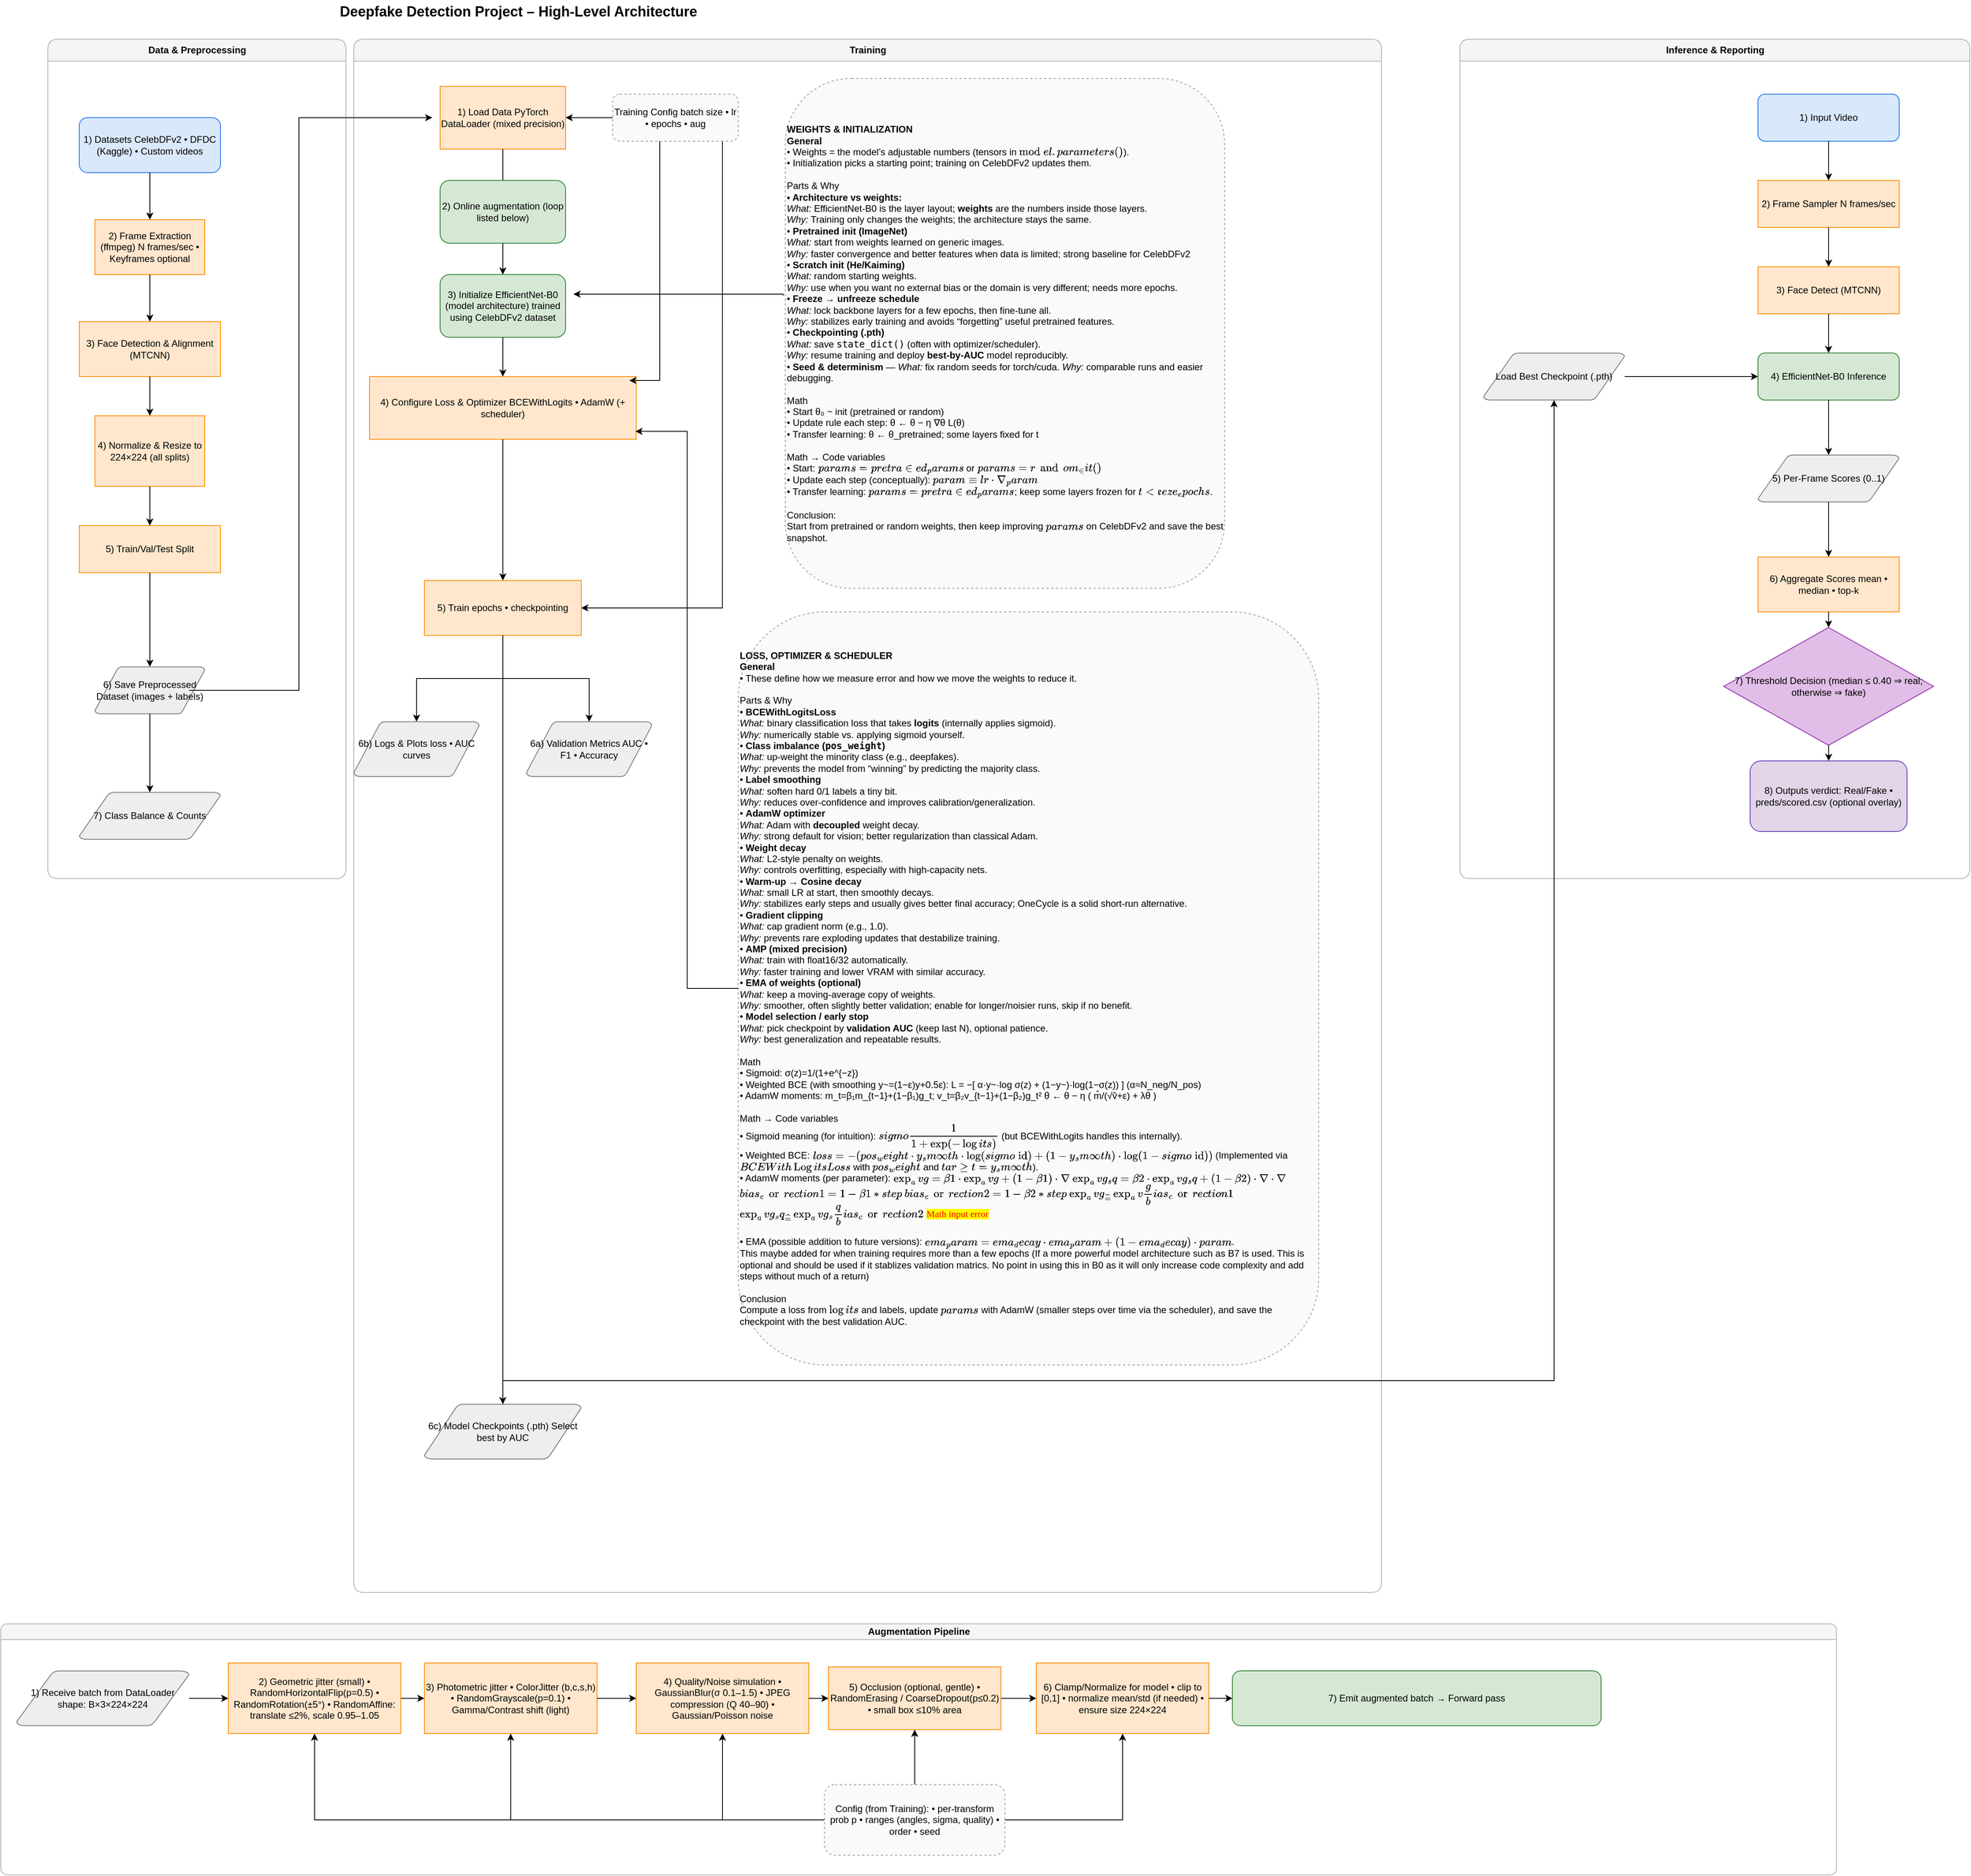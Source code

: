 <mxfile version="28.1.2">
  <diagram id="deepfake-arch" name="Deepfake Architecture">
    <mxGraphModel dx="3966" dy="1201" grid="1" gridSize="10" guides="1" tooltips="1" connect="1" arrows="1" fold="1" page="1" pageScale="1" pageWidth="1900" pageHeight="1300" math="0" shadow="0">
      <root>
        <mxCell id="0" />
        <mxCell id="1" parent="0" />
        <mxCell id="2" value="Deepfake Detection Project – High-Level Architecture" style="text;html=1;align=center;verticalAlign=middle;whiteSpace=wrap;rounded=0;fontStyle=1;fontSize=18;" parent="1" vertex="1">
          <mxGeometry x="260" y="10" width="720" height="30" as="geometry" />
        </mxCell>
        <mxCell id="3" value="Data &amp; Preprocessing" style="swimlane;startSize=28;rounded=1;shadow=0;html=1;fillColor=#f5f5f5;strokeColor=#b3b3b3;" parent="1" vertex="1">
          <mxGeometry x="20" y="60" width="380" height="1070" as="geometry" />
        </mxCell>
        <mxCell id="6" value="1) Datasets CelebDFv2 • DFDC (Kaggle) • Custom videos" style="rounded=1;whiteSpace=wrap;html=1;strokeColor=#1a73e8;fillColor=#dae8fc;" parent="3" vertex="1">
          <mxGeometry x="40" y="100" width="180" height="70" as="geometry" />
        </mxCell>
        <mxCell id="7" value="2) Frame Extraction (ffmpeg) N frames/sec • Keyframes optional" style="rounded=0;whiteSpace=wrap;html=1;strokeColor=#fb8c00;fillColor=#ffe6cc;" parent="3" vertex="1">
          <mxGeometry x="60" y="230" width="140" height="70" as="geometry" />
        </mxCell>
        <mxCell id="8" value="3) Face Detection &amp; Alignment (MTCNN)" style="rounded=0;whiteSpace=wrap;html=1;strokeColor=#fb8c00;fillColor=#ffe6cc;" parent="3" vertex="1">
          <mxGeometry x="40" y="360" width="180" height="70" as="geometry" />
        </mxCell>
        <mxCell id="9" value="4) Normalize &amp;amp; Resize to 224×224 (all splits)" style="rounded=0;whiteSpace=wrap;html=1;strokeColor=#fb8c00;fillColor=#ffe6cc;" parent="3" vertex="1">
          <mxGeometry x="60" y="480" width="140" height="90" as="geometry" />
        </mxCell>
        <mxCell id="10" value="5) Train/Val/Test Split" style="rounded=0;whiteSpace=wrap;html=1;strokeColor=#fb8c00;fillColor=#ffe6cc;" parent="3" vertex="1">
          <mxGeometry x="40" y="620" width="180" height="60" as="geometry" />
        </mxCell>
        <mxCell id="11" value="6) Save Preprocessed Dataset (images + labels)" style="rounded=0;whiteSpace=wrap;html=1;strokeColor=#6c757d;fillColor=#eeeeee;shape=mxgraph.flowchart.data;" parent="3" vertex="1">
          <mxGeometry x="60" y="800" width="140" height="60" as="geometry" />
        </mxCell>
        <mxCell id="12" value="7) Class Balance &amp;amp; Counts" style="rounded=0;whiteSpace=wrap;html=1;strokeColor=#6c757d;fillColor=#eeeeee;shape=mxgraph.flowchart.data;" parent="3" vertex="1">
          <mxGeometry x="40" y="960" width="180" height="60" as="geometry" />
        </mxCell>
        <mxCell id="14" style="edgeStyle=orthogonalEdgeStyle;rounded=0;orthogonalLoop=1;jettySize=auto;html=1;" parent="3" source="6" target="7" edge="1">
          <mxGeometry relative="1" as="geometry" />
        </mxCell>
        <mxCell id="15" style="edgeStyle=orthogonalEdgeStyle;rounded=0;orthogonalLoop=1;jettySize=auto;html=1;" parent="3" source="7" target="8" edge="1">
          <mxGeometry relative="1" as="geometry" />
        </mxCell>
        <mxCell id="16" style="edgeStyle=orthogonalEdgeStyle;rounded=0;orthogonalLoop=1;jettySize=auto;html=1;" parent="3" source="8" target="9" edge="1">
          <mxGeometry relative="1" as="geometry" />
        </mxCell>
        <mxCell id="17" style="edgeStyle=orthogonalEdgeStyle;rounded=0;orthogonalLoop=1;jettySize=auto;html=1;" parent="3" source="9" target="10" edge="1">
          <mxGeometry relative="1" as="geometry" />
        </mxCell>
        <mxCell id="18" style="edgeStyle=orthogonalEdgeStyle;rounded=0;orthogonalLoop=1;jettySize=auto;html=1;" parent="3" source="10" target="11" edge="1">
          <mxGeometry relative="1" as="geometry" />
        </mxCell>
        <mxCell id="19" style="edgeStyle=orthogonalEdgeStyle;rounded=0;orthogonalLoop=1;jettySize=auto;html=1;" parent="3" source="11" target="12" edge="1">
          <mxGeometry relative="1" as="geometry" />
        </mxCell>
        <mxCell id="4" value="Training" style="swimlane;startSize=28;rounded=1;shadow=0;html=1;fillColor=#f5f5f5;strokeColor=#b3b3b3;" parent="1" vertex="1">
          <mxGeometry x="410" y="60" width="1310" height="1980" as="geometry" />
        </mxCell>
        <mxCell id="21" value="1) Load Data PyTorch DataLoader (mixed precision)" style="rounded=0;whiteSpace=wrap;html=1;strokeColor=#fb8c00;fillColor=#ffe6cc;" parent="4" vertex="1">
          <mxGeometry x="110" y="60" width="160" height="80" as="geometry" />
        </mxCell>
        <mxCell id="22" value="3) Initialize EfficientNet-B0 (model architecture) trained using CelebDFv2 dataset" style="rounded=1;whiteSpace=wrap;html=1;strokeColor=#2e7d32;fillColor=#d5e8d4;" parent="4" vertex="1">
          <mxGeometry x="110" y="300" width="160" height="80" as="geometry" />
        </mxCell>
        <mxCell id="23" value="4) Configure Loss &amp;amp; Optimizer BCEWithLogits • AdamW (+ scheduler)" style="rounded=0;whiteSpace=wrap;html=1;strokeColor=#fb8c00;fillColor=#ffe6cc;" parent="4" vertex="1">
          <mxGeometry x="20" y="430" width="340" height="80" as="geometry" />
        </mxCell>
        <mxCell id="24" value="5) Train epochs • checkpointing" style="rounded=0;whiteSpace=wrap;html=1;strokeColor=#fb8c00;fillColor=#ffe6cc;" parent="4" vertex="1">
          <mxGeometry x="90" y="690" width="200" height="70" as="geometry" />
        </mxCell>
        <mxCell id="25" value="6a) Validation Metrics AUC • F1 • Accuracy" style="rounded=0;whiteSpace=wrap;html=1;strokeColor=#6c757d;fillColor=#eeeeee;shape=mxgraph.flowchart.data;" parent="4" vertex="1">
          <mxGeometry x="220" y="870" width="160" height="70" as="geometry" />
        </mxCell>
        <mxCell id="27" value="6c) Model Checkpoints (.pth) Select best by AUC" style="rounded=0;whiteSpace=wrap;html=1;strokeColor=#6c757d;fillColor=#eeeeee;shape=mxgraph.flowchart.data;" parent="4" vertex="1">
          <mxGeometry x="90" y="1740" width="200" height="70" as="geometry" />
        </mxCell>
        <mxCell id="30" style="edgeStyle=orthogonalEdgeStyle;rounded=0;orthogonalLoop=1;jettySize=auto;html=1;" parent="4" source="21" target="22" edge="1">
          <mxGeometry relative="1" as="geometry" />
        </mxCell>
        <mxCell id="31" style="edgeStyle=orthogonalEdgeStyle;rounded=0;orthogonalLoop=1;jettySize=auto;html=1;" parent="4" source="22" target="23" edge="1">
          <mxGeometry relative="1" as="geometry" />
        </mxCell>
        <mxCell id="32" style="edgeStyle=orthogonalEdgeStyle;rounded=0;orthogonalLoop=1;jettySize=auto;html=1;" parent="4" source="23" target="24" edge="1">
          <mxGeometry relative="1" as="geometry" />
        </mxCell>
        <mxCell id="33" style="edgeStyle=orthogonalEdgeStyle;rounded=0;orthogonalLoop=1;jettySize=auto;html=1;" parent="4" source="24" target="25" edge="1">
          <mxGeometry relative="1" as="geometry" />
        </mxCell>
        <mxCell id="35" style="edgeStyle=orthogonalEdgeStyle;rounded=0;orthogonalLoop=1;jettySize=auto;html=1;" parent="4" source="24" target="27" edge="1">
          <mxGeometry relative="1" as="geometry" />
        </mxCell>
        <mxCell id="26" value="6b) Logs &amp;amp; Plots loss • AUC curves" style="rounded=0;whiteSpace=wrap;html=1;strokeColor=#6c757d;fillColor=#eeeeee;shape=mxgraph.flowchart.data;" parent="4" vertex="1">
          <mxGeometry y="870" width="160" height="70" as="geometry" />
        </mxCell>
        <mxCell id="34" style="edgeStyle=orthogonalEdgeStyle;rounded=0;orthogonalLoop=1;jettySize=auto;html=1;" parent="4" source="24" target="26" edge="1">
          <mxGeometry relative="1" as="geometry" />
        </mxCell>
        <mxCell id="29" style="edgeStyle=orthogonalEdgeStyle;rounded=0;orthogonalLoop=1;jettySize=auto;html=1;" parent="4" edge="1">
          <mxGeometry relative="1" as="geometry">
            <mxPoint x="-210" y="830" as="sourcePoint" />
            <mxPoint x="100" y="100" as="targetPoint" />
            <Array as="points">
              <mxPoint x="-70" y="830" />
              <mxPoint x="-70" y="100" />
            </Array>
          </mxGeometry>
        </mxCell>
        <mxCell id="yOs-LsGh22BtAQMQu9jn-55" style="edgeStyle=orthogonalEdgeStyle;rounded=0;orthogonalLoop=1;jettySize=auto;html=1;exitX=0;exitY=0.5;exitDx=0;exitDy=0;" edge="1" parent="4" source="28" target="21">
          <mxGeometry relative="1" as="geometry" />
        </mxCell>
        <mxCell id="yOs-LsGh22BtAQMQu9jn-56" style="edgeStyle=orthogonalEdgeStyle;rounded=0;orthogonalLoop=1;jettySize=auto;html=1;entryX=0.974;entryY=0.063;entryDx=0;entryDy=0;entryPerimeter=0;" edge="1" parent="4" source="28" target="23">
          <mxGeometry relative="1" as="geometry">
            <mxPoint x="390" y="480" as="targetPoint" />
            <Array as="points">
              <mxPoint x="390" y="435" />
            </Array>
          </mxGeometry>
        </mxCell>
        <mxCell id="yOs-LsGh22BtAQMQu9jn-57" style="edgeStyle=orthogonalEdgeStyle;rounded=0;orthogonalLoop=1;jettySize=auto;html=1;entryX=1;entryY=0.5;entryDx=0;entryDy=0;" edge="1" parent="4" target="24">
          <mxGeometry relative="1" as="geometry">
            <mxPoint x="320.0" y="725" as="targetPoint" />
            <mxPoint x="469.941" y="130" as="sourcePoint" />
            <Array as="points">
              <mxPoint x="470" y="725" />
            </Array>
          </mxGeometry>
        </mxCell>
        <mxCell id="28" value="Training Config batch size • lr • epochs • aug" style="rounded=1;dashed=1;whiteSpace=wrap;html=1;strokeColor=#9e9e9e;fillColor=#fafafa;" parent="4" vertex="1">
          <mxGeometry x="330" y="70" width="160" height="60" as="geometry" />
        </mxCell>
        <mxCell id="yOs-LsGh22BtAQMQu9jn-72" value="2) Online augmentation (loop listed below)" style="rounded=1;whiteSpace=wrap;html=1;strokeColor=#2e7d32;fillColor=#d5e8d4;" vertex="1" parent="4">
          <mxGeometry x="110" y="180" width="160" height="80" as="geometry" />
        </mxCell>
        <mxCell id="yOs-LsGh22BtAQMQu9jn-96" style="edgeStyle=orthogonalEdgeStyle;rounded=0;orthogonalLoop=1;jettySize=auto;html=1;exitX=-0.005;exitY=0.426;exitDx=0;exitDy=0;exitPerimeter=0;" edge="1" parent="4" source="yOs-LsGh22BtAQMQu9jn-101">
          <mxGeometry relative="1" as="geometry">
            <mxPoint x="280" y="325" as="targetPoint" />
            <mxPoint x="500" y="325" as="sourcePoint" />
            <Array as="points">
              <mxPoint x="547" y="325" />
            </Array>
          </mxGeometry>
        </mxCell>
        <mxCell id="yOs-LsGh22BtAQMQu9jn-100" value="&lt;b&gt;LOSS, OPTIMIZER &amp;amp; SCHEDULER&lt;/b&gt;&lt;div&gt;&lt;b&gt;General&amp;nbsp;&lt;/b&gt;&lt;/div&gt;&lt;div&gt;• These define how we measure error and how we move the weights to reduce it.&amp;nbsp;&lt;/div&gt;&lt;div&gt;&lt;br&gt;&lt;/div&gt;&lt;div&gt;Parts &amp;amp; Why&amp;nbsp;&lt;/div&gt;&lt;div&gt;•&amp;nbsp;&lt;strong data-end=&quot;1273&quot; data-start=&quot;1252&quot;&gt;BCEWithLogitsLoss&lt;/strong&gt;&amp;nbsp;&lt;/div&gt;&lt;div&gt;&lt;em data-end=&quot;1283&quot; data-start=&quot;1276&quot;&gt;What:&lt;/em&gt; binary classification loss that takes &lt;strong data-end=&quot;1332&quot; data-start=&quot;1322&quot;&gt;logits&lt;/strong&gt; (internally applies sigmoid).&amp;nbsp;&lt;/div&gt;&lt;div&gt;&lt;em data-end=&quot;1369&quot; data-start=&quot;1363&quot;&gt;Why:&lt;/em&gt; numerically stable vs. applying sigmoid yourself.&amp;nbsp;&lt;/div&gt;&lt;div&gt;•&amp;nbsp;&lt;strong style=&quot;background-color: transparent; color: light-dark(rgb(0, 0, 0), rgb(255, 255, 255));&quot; data-end=&quot;1458&quot; data-start=&quot;1424&quot;&gt;Class imbalance (&lt;code data-end=&quot;1455&quot; data-start=&quot;1443&quot;&gt;pos_weight&lt;/code&gt;)&lt;/strong&gt;&lt;span style=&quot;background-color: transparent; color: light-dark(rgb(0, 0, 0), rgb(255, 255, 255));&quot;&gt;&amp;nbsp;&lt;/span&gt;&lt;/div&gt;&lt;div&gt;&lt;em style=&quot;background-color: transparent; color: light-dark(rgb(0, 0, 0), rgb(255, 255, 255));&quot; data-end=&quot;1468&quot; data-start=&quot;1461&quot;&gt;What:&lt;/em&gt;&lt;span style=&quot;background-color: transparent; color: light-dark(rgb(0, 0, 0), rgb(255, 255, 255));&quot;&gt; up-weight the minority class (e.g., deepfakes).&amp;nbsp;&lt;/span&gt;&lt;/div&gt;&lt;div&gt;&lt;em style=&quot;background-color: transparent; color: light-dark(rgb(0, 0, 0), rgb(255, 255, 255));&quot; data-end=&quot;1523&quot; data-start=&quot;1517&quot;&gt;Why:&lt;/em&gt;&lt;span style=&quot;background-color: transparent; color: light-dark(rgb(0, 0, 0), rgb(255, 255, 255));&quot;&gt; prevents the model from “winning” by predicting the majority class.&lt;/span&gt;&lt;/div&gt;&lt;div&gt;•&amp;nbsp;&lt;strong style=&quot;background-color: transparent; color: light-dark(rgb(0, 0, 0), rgb(255, 255, 255));&quot; data-end=&quot;1615&quot; data-start=&quot;1596&quot;&gt;Label smoothing&lt;/strong&gt;&lt;span style=&quot;background-color: transparent; color: light-dark(rgb(0, 0, 0), rgb(255, 255, 255));&quot;&gt;&amp;nbsp;&lt;/span&gt;&lt;/div&gt;&lt;div&gt;&lt;em style=&quot;background-color: transparent; color: light-dark(rgb(0, 0, 0), rgb(255, 255, 255));&quot; data-end=&quot;1625&quot; data-start=&quot;1618&quot;&gt;What:&lt;/em&gt;&lt;span style=&quot;background-color: transparent; color: light-dark(rgb(0, 0, 0), rgb(255, 255, 255));&quot;&gt; soften hard 0/1 labels a tiny bit.&amp;nbsp;&lt;/span&gt;&lt;/div&gt;&lt;div&gt;&lt;em style=&quot;background-color: transparent; color: light-dark(rgb(0, 0, 0), rgb(255, 255, 255));&quot; data-end=&quot;1667&quot; data-start=&quot;1661&quot;&gt;Why:&lt;/em&gt;&lt;span style=&quot;background-color: transparent; color: light-dark(rgb(0, 0, 0), rgb(255, 255, 255));&quot;&gt; reduces over-confidence and improves calibration/generalization.&lt;/span&gt;&lt;/div&gt;&lt;div&gt;•&amp;nbsp;&lt;strong style=&quot;background-color: transparent; color: light-dark(rgb(0, 0, 0), rgb(255, 255, 255));&quot; data-end=&quot;1756&quot; data-start=&quot;1737&quot;&gt;AdamW optimizer&lt;/strong&gt;&lt;span style=&quot;background-color: transparent; color: light-dark(rgb(0, 0, 0), rgb(255, 255, 255));&quot;&gt;&amp;nbsp;&lt;/span&gt;&lt;/div&gt;&lt;div&gt;&lt;em style=&quot;background-color: transparent; color: light-dark(rgb(0, 0, 0), rgb(255, 255, 255));&quot; data-end=&quot;1766&quot; data-start=&quot;1759&quot;&gt;What:&lt;/em&gt;&lt;span style=&quot;background-color: transparent; color: light-dark(rgb(0, 0, 0), rgb(255, 255, 255));&quot;&gt; Adam with &lt;/span&gt;&lt;strong style=&quot;background-color: transparent; color: light-dark(rgb(0, 0, 0), rgb(255, 255, 255));&quot; data-end=&quot;1790&quot; data-start=&quot;1777&quot;&gt;decoupled&lt;/strong&gt;&lt;span style=&quot;background-color: transparent; color: light-dark(rgb(0, 0, 0), rgb(255, 255, 255));&quot;&gt; weight decay.&amp;nbsp;&lt;/span&gt;&lt;/div&gt;&lt;div&gt;&lt;em style=&quot;background-color: transparent; color: light-dark(rgb(0, 0, 0), rgb(255, 255, 255));&quot; data-end=&quot;1811&quot; data-start=&quot;1805&quot;&gt;Why:&lt;/em&gt;&lt;span style=&quot;background-color: transparent; color: light-dark(rgb(0, 0, 0), rgb(255, 255, 255));&quot;&gt; strong default for vision; better regularization than classical Adam.&lt;/span&gt;&lt;/div&gt;&lt;div&gt;&lt;span style=&quot;background-color: transparent; color: light-dark(rgb(0, 0, 0), rgb(255, 255, 255));&quot;&gt;•&amp;nbsp;&lt;/span&gt;&lt;strong data-end=&quot;1902&quot; data-start=&quot;1886&quot;&gt;Weight decay&lt;/strong&gt;&amp;nbsp;&lt;/div&gt;&lt;div&gt;&lt;em data-end=&quot;1912&quot; data-start=&quot;1905&quot;&gt;What:&lt;/em&gt; L2-style penalty on weights.&amp;nbsp;&lt;/div&gt;&lt;div&gt;&lt;em data-end=&quot;1948&quot; data-start=&quot;1942&quot;&gt;Why:&lt;/em&gt; controls overfitting, especially with high-capacity nets.&lt;span style=&quot;background-color: transparent; color: light-dark(rgb(0, 0, 0), rgb(255, 255, 255));&quot;&gt;&amp;nbsp;&lt;/span&gt;&lt;/div&gt;&lt;div&gt;•&amp;nbsp;&lt;strong style=&quot;background-color: transparent; color: light-dark(rgb(0, 0, 0), rgb(255, 255, 255));&quot; data-end=&quot;2037&quot; data-start=&quot;2011&quot;&gt;Warm-up → Cosine decay&lt;/strong&gt;&lt;span style=&quot;background-color: transparent; color: light-dark(rgb(0, 0, 0), rgb(255, 255, 255));&quot;&gt;&amp;nbsp;&lt;/span&gt;&lt;/div&gt;&lt;div&gt;&lt;em style=&quot;background-color: transparent; color: light-dark(rgb(0, 0, 0), rgb(255, 255, 255));&quot; data-end=&quot;2047&quot; data-start=&quot;2040&quot;&gt;What:&lt;/em&gt;&lt;span style=&quot;background-color: transparent; color: light-dark(rgb(0, 0, 0), rgb(255, 255, 255));&quot;&gt; small LR at start, then smoothly decays.&amp;nbsp;&lt;/span&gt;&lt;/div&gt;&lt;div&gt;&lt;em style=&quot;background-color: transparent; color: light-dark(rgb(0, 0, 0), rgb(255, 255, 255));&quot; data-end=&quot;2095&quot; data-start=&quot;2089&quot;&gt;Why:&lt;/em&gt;&lt;span style=&quot;background-color: transparent; color: light-dark(rgb(0, 0, 0), rgb(255, 255, 255));&quot;&gt; stabilizes early steps and usually gives better final accuracy; OneCycle is a solid short-run alternative.&lt;/span&gt;&lt;/div&gt;&lt;div&gt;•&amp;nbsp;&lt;strong style=&quot;background-color: transparent; color: light-dark(rgb(0, 0, 0), rgb(255, 255, 255));&quot; data-end=&quot;2228&quot; data-start=&quot;2207&quot;&gt;Gradient clipping&amp;nbsp;&lt;/strong&gt;&lt;/div&gt;&lt;div&gt;&lt;em style=&quot;background-color: transparent; color: light-dark(rgb(0, 0, 0), rgb(255, 255, 255));&quot; data-end=&quot;2238&quot; data-start=&quot;2231&quot;&gt;What:&lt;/em&gt;&lt;span style=&quot;background-color: transparent; color: light-dark(rgb(0, 0, 0), rgb(255, 255, 255));&quot;&gt; cap gradient norm (e.g., 1.0).&amp;nbsp;&lt;/span&gt;&lt;/div&gt;&lt;div&gt;&lt;em style=&quot;background-color: transparent; color: light-dark(rgb(0, 0, 0), rgb(255, 255, 255));&quot; data-end=&quot;2276&quot; data-start=&quot;2270&quot;&gt;Why:&lt;/em&gt;&lt;span style=&quot;background-color: transparent; color: light-dark(rgb(0, 0, 0), rgb(255, 255, 255));&quot;&gt; prevents rare exploding updates that destabilize training.&lt;/span&gt;&lt;/div&gt;&lt;div&gt;•&amp;nbsp;&lt;strong style=&quot;background-color: transparent; color: light-dark(rgb(0, 0, 0), rgb(255, 255, 255));&quot; data-end=&quot;2365&quot; data-start=&quot;2340&quot;&gt;AMP (mixed precision)&lt;/strong&gt;&lt;span style=&quot;background-color: transparent; color: light-dark(rgb(0, 0, 0), rgb(255, 255, 255));&quot;&gt;&amp;nbsp;&amp;nbsp;&lt;/span&gt;&lt;/div&gt;&lt;div&gt;&lt;em style=&quot;background-color: transparent; color: light-dark(rgb(0, 0, 0), rgb(255, 255, 255));&quot; data-end=&quot;2375&quot; data-start=&quot;2368&quot;&gt;What:&lt;/em&gt;&lt;span style=&quot;background-color: transparent; color: light-dark(rgb(0, 0, 0), rgb(255, 255, 255));&quot;&gt; train with float16/32 automatically.&amp;nbsp;&lt;/span&gt;&lt;/div&gt;&lt;div&gt;&lt;em style=&quot;background-color: transparent; color: light-dark(rgb(0, 0, 0), rgb(255, 255, 255));&quot; data-end=&quot;2419&quot; data-start=&quot;2413&quot;&gt;Why:&lt;/em&gt;&lt;span style=&quot;background-color: transparent; color: light-dark(rgb(0, 0, 0), rgb(255, 255, 255));&quot;&gt; faster training and lower VRAM with similar accuracy.&lt;/span&gt;&lt;/div&gt;&lt;div&gt;•&amp;nbsp;&lt;strong style=&quot;background-color: transparent; color: light-dark(rgb(0, 0, 0), rgb(255, 255, 255));&quot; data-end=&quot;2507&quot; data-start=&quot;2478&quot;&gt;EMA of weights (optional)&lt;/strong&gt;&lt;span style=&quot;background-color: transparent; color: light-dark(rgb(0, 0, 0), rgb(255, 255, 255));&quot;&gt;&amp;nbsp;&amp;nbsp;&lt;/span&gt;&lt;/div&gt;&lt;div&gt;&lt;em style=&quot;background-color: transparent; color: light-dark(rgb(0, 0, 0), rgb(255, 255, 255));&quot; data-end=&quot;2517&quot; data-start=&quot;2510&quot;&gt;What:&lt;/em&gt;&lt;span style=&quot;background-color: transparent; color: light-dark(rgb(0, 0, 0), rgb(255, 255, 255));&quot;&gt; keep a moving-average copy of weights.&amp;nbsp;&lt;/span&gt;&lt;/div&gt;&lt;div&gt;&lt;em style=&quot;background-color: transparent; color: light-dark(rgb(0, 0, 0), rgb(255, 255, 255));&quot; data-end=&quot;2563&quot; data-start=&quot;2557&quot;&gt;Why:&lt;/em&gt;&lt;span style=&quot;background-color: transparent; color: light-dark(rgb(0, 0, 0), rgb(255, 255, 255));&quot;&gt; smoother, often slightly better validation; enable for longer/noisier runs, skip if no benefit.&lt;/span&gt;&lt;/div&gt;&lt;div&gt;•&amp;nbsp;&lt;strong style=&quot;background-color: transparent; color: light-dark(rgb(0, 0, 0), rgb(255, 255, 255));&quot; data-end=&quot;2696&quot; data-start=&quot;2664&quot;&gt;Model selection / early stop&lt;/strong&gt;&lt;span style=&quot;background-color: transparent; color: light-dark(rgb(0, 0, 0), rgb(255, 255, 255));&quot;&gt;&amp;nbsp;&lt;/span&gt;&lt;/div&gt;&lt;div&gt;&lt;em style=&quot;background-color: transparent; color: light-dark(rgb(0, 0, 0), rgb(255, 255, 255));&quot; data-end=&quot;2706&quot; data-start=&quot;2699&quot;&gt;What:&lt;/em&gt;&lt;span style=&quot;background-color: transparent; color: light-dark(rgb(0, 0, 0), rgb(255, 255, 255));&quot;&gt; pick checkpoint by &lt;/span&gt;&lt;strong style=&quot;background-color: transparent; color: light-dark(rgb(0, 0, 0), rgb(255, 255, 255));&quot; data-end=&quot;2744&quot; data-start=&quot;2726&quot;&gt;validation AUC&lt;/strong&gt;&lt;span style=&quot;background-color: transparent; color: light-dark(rgb(0, 0, 0), rgb(255, 255, 255));&quot;&gt; (keep last N), optional patience.&amp;nbsp;&lt;/span&gt;&lt;/div&gt;&lt;div&gt;&lt;em style=&quot;background-color: transparent; color: light-dark(rgb(0, 0, 0), rgb(255, 255, 255));&quot; data-end=&quot;2785&quot; data-start=&quot;2779&quot;&gt;Why:&lt;/em&gt;&lt;span style=&quot;background-color: transparent; color: light-dark(rgb(0, 0, 0), rgb(255, 255, 255));&quot;&gt; best generalization and repeatable results.&lt;/span&gt;&lt;/div&gt;&lt;div&gt;&lt;br&gt;&lt;/div&gt;&lt;div&gt;&lt;div&gt;Math&amp;nbsp;&lt;/div&gt;&lt;div&gt;• Sigmoid: σ(z)=1/(1+e^{−z})&amp;nbsp;&lt;/div&gt;&lt;div&gt;• Weighted BCE (with smoothing y~=(1−ε)y+0.5ε): L = −[ α·y~·log σ(z) + (1−y~)·log(1−σ(z)) ] (α≈N_neg/N_pos)&amp;nbsp;&lt;/div&gt;&lt;div&gt;• AdamW moments: m_t=β₁m_{t−1}+(1−β₁)g_t; v_t=β₂v_{t−1}+(1−β₂)g_t² θ ← θ − η ( m̂/(√v̂+ε) + λθ )&amp;nbsp;&lt;/div&gt;&lt;/div&gt;&lt;div&gt;&lt;br&gt;&lt;/div&gt;&lt;div&gt;Math → Code variables&amp;nbsp;&lt;/div&gt;&lt;div&gt;• Sigmoid meaning (for intuition): `sigmoid = 1 / (1 + exp(-logits))`  (but BCEWithLogits handles this internally).&amp;nbsp;&lt;/div&gt;&lt;div&gt;• Weighted BCE: `loss = - (pos_weight * y_smooth * log(sigmoid) + (1 - y_smooth) * log(1 - sigmoid))`   (Implemented via `BCEWithLogitsLoss` with `pos_weight` and `target=y_smooth`).&amp;nbsp;&lt;/div&gt;&lt;div&gt;• AdamW moments (per parameter):   `exp_avg   = beta1 * exp_avg   + (1 - beta1) * grad`   `exp_avg_sq= beta2 * exp_avg_sq+ (1 - beta2) * grad * grad`   `bias_correction1 = 1 - beta1**step`   `bias_correction2 = 1 - beta2**step`   `exp_avg_hat   = exp_avg   / bias_correction1`   `exp_avg_sq_hat= exp_avg_sq/ bias_correction2`   `param -= lr * ( exp_avg_hat / (sqrt(exp_avg_sq_hat) + eps) + wd * param )`&amp;nbsp;&lt;/div&gt;&lt;div&gt;&lt;br&gt;&lt;/div&gt;&lt;div&gt;• EMA (possible addition to future versions): `ema_param = ema_decay * ema_param + (1 - ema_decay) * param`.&amp;nbsp;&lt;/div&gt;&lt;div&gt;This maybe added for when training requires more than a few epochs (If a more powerful model architecture such as B7 is used. This is optional and should be used if it stablizes validation matrics. No point in using this in B0 as it will only increase code complexity and add steps without much of a return)&amp;nbsp;&lt;/div&gt;&lt;div&gt;&lt;br&gt;&lt;/div&gt;&lt;div&gt;Conclusion&lt;/div&gt;&lt;div&gt;Compute a loss from `logits` and labels, update `params` with AdamW (smaller steps over time via the scheduler), and save the checkpoint with the best validation AUC.&lt;/div&gt;" style="rounded=1;dashed=1;whiteSpace=wrap;html=1;strokeColor=#9e9e9e;fillColor=#fafafa;align=left;" vertex="1" parent="4">
          <mxGeometry x="490" y="730" width="740" height="960" as="geometry" />
        </mxCell>
        <mxCell id="yOs-LsGh22BtAQMQu9jn-101" value="&lt;b&gt;WEIGHTS &amp;amp; INITIALIZATION&amp;nbsp;&amp;nbsp;&lt;/b&gt;&lt;div&gt;&lt;b&gt;General&amp;nbsp;&lt;/b&gt;&lt;/div&gt;&lt;div&gt;• Weights = the model’s adjustable numbers (tensors in `model.parameters()`).&lt;/div&gt;&lt;div&gt;• Initialization picks a starting point; training on CelebDFv2 updates them.&amp;nbsp;&lt;span style=&quot;background-color: transparent; color: light-dark(rgb(0, 0, 0), rgb(255, 255, 255));&quot;&gt;&amp;nbsp;&lt;/span&gt;&lt;/div&gt;&lt;div&gt;&lt;span style=&quot;background-color: transparent; color: light-dark(rgb(0, 0, 0), rgb(255, 255, 255));&quot;&gt;&lt;br&gt;&lt;/span&gt;&lt;/div&gt;&lt;div&gt;&lt;span style=&quot;background-color: transparent; color: light-dark(rgb(0, 0, 0), rgb(255, 255, 255));&quot;&gt;Parts &amp;amp; Why&amp;nbsp;&lt;/span&gt;&lt;/div&gt;&lt;div&gt;&lt;span style=&quot;background-color: transparent; color: light-dark(rgb(0, 0, 0), rgb(255, 255, 255));&quot;&gt;&lt;b&gt;• Architecture vs weights:&lt;/b&gt;&amp;nbsp;&lt;/span&gt;&lt;/div&gt;&lt;div&gt;&lt;em style=&quot;background-color: transparent; color: light-dark(rgb(0, 0, 0), rgb(255, 255, 255));&quot; data-end=&quot;216&quot; data-start=&quot;209&quot;&gt;What:&lt;/em&gt;&lt;span style=&quot;background-color: transparent; color: light-dark(rgb(0, 0, 0), rgb(255, 255, 255));&quot;&gt; EfficientNet-B0 is the layer layout; &lt;/span&gt;&lt;strong style=&quot;background-color: transparent; color: light-dark(rgb(0, 0, 0), rgb(255, 255, 255));&quot; data-end=&quot;265&quot; data-start=&quot;254&quot;&gt;weights&lt;/strong&gt;&lt;span style=&quot;background-color: transparent; color: light-dark(rgb(0, 0, 0), rgb(255, 255, 255));&quot;&gt; are the numbers inside those layers.&amp;nbsp;&lt;/span&gt;&lt;/div&gt;&lt;div&gt;&lt;em style=&quot;background-color: transparent; color: light-dark(rgb(0, 0, 0), rgb(255, 255, 255));&quot; data-end=&quot;309&quot; data-start=&quot;303&quot;&gt;Why:&lt;/em&gt;&lt;span style=&quot;background-color: transparent; color: light-dark(rgb(0, 0, 0), rgb(255, 255, 255));&quot;&gt; Training only changes the weights; the architecture stays the same.&lt;/span&gt;&lt;/div&gt;&lt;div&gt;&lt;span style=&quot;background-color: transparent; color: light-dark(rgb(0, 0, 0), rgb(255, 255, 255));&quot;&gt;•&amp;nbsp;&lt;/span&gt;&lt;strong style=&quot;background-color: transparent; color: light-dark(rgb(0, 0, 0), rgb(255, 255, 255));&quot; data-end=&quot;412&quot; data-start=&quot;382&quot;&gt;Pretrained init (ImageNet)&lt;/strong&gt;&lt;span style=&quot;background-color: transparent; color: light-dark(rgb(0, 0, 0), rgb(255, 255, 255));&quot;&gt;&amp;nbsp;&lt;/span&gt;&lt;/div&gt;&lt;div&gt;&lt;em style=&quot;background-color: transparent; color: light-dark(rgb(0, 0, 0), rgb(255, 255, 255));&quot; data-end=&quot;422&quot; data-start=&quot;415&quot;&gt;What:&lt;/em&gt;&lt;span style=&quot;background-color: transparent; color: light-dark(rgb(0, 0, 0), rgb(255, 255, 255));&quot;&gt; start from weights learned on generic images.&amp;nbsp;&lt;/span&gt;&lt;/div&gt;&lt;div&gt;&lt;em style=&quot;background-color: transparent; color: light-dark(rgb(0, 0, 0), rgb(255, 255, 255));&quot; data-end=&quot;475&quot; data-start=&quot;469&quot;&gt;Why:&lt;/em&gt;&lt;span style=&quot;background-color: transparent; color: light-dark(rgb(0, 0, 0), rgb(255, 255, 255));&quot;&gt; faster convergence and better features when data is limited; strong baseline for CelebDFv2&lt;/span&gt;&lt;/div&gt;&lt;div&gt;&lt;span style=&quot;background-color: transparent; color: light-dark(rgb(0, 0, 0), rgb(255, 255, 255));&quot;&gt;•&amp;nbsp;&lt;/span&gt;&lt;strong style=&quot;background-color: transparent; color: light-dark(rgb(0, 0, 0), rgb(255, 255, 255));&quot; data-end=&quot;601&quot; data-start=&quot;572&quot;&gt;Scratch init (He/Kaiming)&lt;/strong&gt;&lt;span style=&quot;background-color: transparent; color: light-dark(rgb(0, 0, 0), rgb(255, 255, 255));&quot;&gt;&amp;nbsp;&lt;/span&gt;&lt;/div&gt;&lt;div&gt;&lt;em style=&quot;background-color: transparent; color: light-dark(rgb(0, 0, 0), rgb(255, 255, 255));&quot; data-end=&quot;611&quot; data-start=&quot;604&quot;&gt;What:&lt;/em&gt;&lt;span style=&quot;background-color: transparent; color: light-dark(rgb(0, 0, 0), rgb(255, 255, 255));&quot;&gt; random starting weights.&amp;nbsp;&lt;/span&gt;&lt;/div&gt;&lt;div&gt;&lt;em style=&quot;background-color: transparent; color: light-dark(rgb(0, 0, 0), rgb(255, 255, 255));&quot; data-end=&quot;643&quot; data-start=&quot;637&quot;&gt;Why:&lt;/em&gt;&lt;span style=&quot;background-color: transparent; color: light-dark(rgb(0, 0, 0), rgb(255, 255, 255));&quot;&gt; use when you want no external bias or the domain is very different; needs more epochs.&lt;/span&gt;&lt;/div&gt;&lt;div&gt;&lt;span style=&quot;background-color: transparent; color: light-dark(rgb(0, 0, 0), rgb(255, 255, 255));&quot;&gt;•&amp;nbsp;&lt;/span&gt;&lt;strong style=&quot;background-color: transparent; color: light-dark(rgb(0, 0, 0), rgb(255, 255, 255));&quot; data-end=&quot;765&quot; data-start=&quot;735&quot;&gt;Freeze → unfreeze schedule&lt;/strong&gt;&lt;span style=&quot;background-color: transparent; color: light-dark(rgb(0, 0, 0), rgb(255, 255, 255));&quot;&gt;&amp;nbsp;&lt;/span&gt;&lt;/div&gt;&lt;div&gt;&lt;em style=&quot;background-color: transparent; color: light-dark(rgb(0, 0, 0), rgb(255, 255, 255));&quot; data-end=&quot;775&quot; data-start=&quot;768&quot;&gt;What:&lt;/em&gt;&lt;span style=&quot;background-color: transparent; color: light-dark(rgb(0, 0, 0), rgb(255, 255, 255));&quot;&gt; lock backbone layers for a few epochs, then fine-tune all.&amp;nbsp;&lt;/span&gt;&lt;/div&gt;&lt;div&gt;&lt;em style=&quot;background-color: transparent; color: light-dark(rgb(0, 0, 0), rgb(255, 255, 255));&quot; data-end=&quot;841&quot; data-start=&quot;835&quot;&gt;Why:&lt;/em&gt;&lt;span style=&quot;background-color: transparent; color: light-dark(rgb(0, 0, 0), rgb(255, 255, 255));&quot;&gt; stabilizes early training and avoids “forgetting” useful pretrained features.&lt;/span&gt;&lt;/div&gt;&lt;div&gt;&lt;strong data-end=&quot;948&quot; data-start=&quot;924&quot;&gt;&lt;span style=&quot;background-color: transparent; color: light-dark(rgb(0, 0, 0), rgb(255, 255, 255)); font-weight: normal;&quot;&gt;•&amp;nbsp;&lt;/span&gt;Checkpointing (.pth)&lt;/strong&gt;&amp;nbsp;&lt;/div&gt;&lt;div&gt;&lt;em data-end=&quot;958&quot; data-start=&quot;951&quot;&gt;What:&lt;/em&gt; save &lt;code data-end=&quot;978&quot; data-start=&quot;964&quot;&gt;state_dict()&lt;/code&gt; (often with optimizer/scheduler).&amp;nbsp;&lt;/div&gt;&lt;div&gt;&lt;em data-end=&quot;1019&quot; data-start=&quot;1013&quot;&gt;Why:&lt;/em&gt; resume training and deploy &lt;strong data-end=&quot;1062&quot; data-start=&quot;1047&quot;&gt;best-by-AUC&lt;/strong&gt; model reproducibly.&lt;/div&gt;&lt;div&gt;&lt;div&gt;•&amp;nbsp;&lt;span style=&quot;background-color: transparent; color: light-dark(rgb(0, 0, 0), rgb(255, 255, 255));&quot;&gt;&lt;/span&gt;&lt;strong style=&quot;background-color: transparent; color: light-dark(rgb(0, 0, 0), rgb(255, 255, 255));&quot; data-end=&quot;1109&quot; data-start=&quot;1087&quot;&gt;Seed &amp;amp; determinism&lt;/strong&gt;&lt;span style=&quot;background-color: transparent; color: light-dark(rgb(0, 0, 0), rgb(255, 255, 255));&quot;&gt; — &lt;/span&gt;&lt;em style=&quot;background-color: transparent; color: light-dark(rgb(0, 0, 0), rgb(255, 255, 255));&quot; data-end=&quot;1119&quot; data-start=&quot;1112&quot;&gt;What:&lt;/em&gt;&lt;span style=&quot;background-color: transparent; color: light-dark(rgb(0, 0, 0), rgb(255, 255, 255));&quot;&gt; fix random seeds for torch/cuda. &lt;/span&gt;&lt;em style=&quot;background-color: transparent; color: light-dark(rgb(0, 0, 0), rgb(255, 255, 255));&quot; data-end=&quot;1159&quot; data-start=&quot;1153&quot;&gt;Why:&lt;/em&gt;&lt;span style=&quot;background-color: transparent; color: light-dark(rgb(0, 0, 0), rgb(255, 255, 255));&quot;&gt; comparable runs and easier debugging.&lt;/span&gt;&lt;/div&gt;&lt;div&gt;&lt;span style=&quot;background-color: transparent; color: light-dark(rgb(0, 0, 0), rgb(255, 255, 255));&quot;&gt;&lt;br&gt;&lt;/span&gt;&lt;/div&gt;&lt;div&gt;&lt;span style=&quot;background-color: transparent; color: light-dark(rgb(0, 0, 0), rgb(255, 255, 255));&quot;&gt;Math&amp;nbsp;&lt;/span&gt;&lt;/div&gt;&lt;div&gt;&lt;span style=&quot;background-color: transparent; color: light-dark(rgb(0, 0, 0), rgb(255, 255, 255));&quot;&gt;• Start θ₀ ~ init (pretrained or random)&amp;nbsp;&lt;/span&gt;&lt;/div&gt;&lt;div&gt;&lt;span style=&quot;background-color: transparent; color: light-dark(rgb(0, 0, 0), rgb(255, 255, 255));&quot;&gt;• Update rule each step: θ ← θ − η ∇θ L(θ)&amp;nbsp;&lt;/span&gt;&lt;/div&gt;&lt;div&gt;&lt;span style=&quot;background-color: transparent; color: light-dark(rgb(0, 0, 0), rgb(255, 255, 255));&quot;&gt;• Transfer learning: θ ← θ_pretrained; some layers fixed for t&lt;/span&gt;&lt;/div&gt;&lt;/div&gt;&lt;div&gt;&lt;span style=&quot;background-color: transparent; color: light-dark(rgb(0, 0, 0), rgb(255, 255, 255));&quot;&gt;&lt;br&gt;&lt;/span&gt;&lt;/div&gt;&lt;div&gt;&lt;span style=&quot;background-color: transparent; color: light-dark(rgb(0, 0, 0), rgb(255, 255, 255));&quot;&gt;Math → Code variables&amp;nbsp;&lt;/span&gt;&lt;/div&gt;&lt;div&gt;&lt;span style=&quot;background-color: transparent; color: light-dark(rgb(0, 0, 0), rgb(255, 255, 255));&quot;&gt;• Start: `params = pretrained_params`  or  `params = random_init()`&amp;nbsp;&lt;/span&gt;&lt;/div&gt;&lt;div&gt;&lt;span style=&quot;background-color: transparent; color: light-dark(rgb(0, 0, 0), rgb(255, 255, 255));&quot;&gt;• Update each step (conceptually): `param -= lr * grad_param`&amp;nbsp;&lt;/span&gt;&lt;/div&gt;&lt;div&gt;&lt;span style=&quot;background-color: transparent; color: light-dark(rgb(0, 0, 0), rgb(255, 255, 255));&quot;&gt;• Transfer learning: `params = pretrained_params`; keep some layers frozen for `t &amp;lt; freeze_epochs`.&amp;nbsp;&lt;/span&gt;&lt;/div&gt;&lt;div&gt;&lt;span style=&quot;background-color: transparent; color: light-dark(rgb(0, 0, 0), rgb(255, 255, 255));&quot;&gt;&lt;br&gt;&lt;/span&gt;&lt;/div&gt;&lt;div&gt;&lt;span style=&quot;background-color: transparent; color: light-dark(rgb(0, 0, 0), rgb(255, 255, 255));&quot;&gt;Conclusion:&amp;nbsp;&lt;/span&gt;&lt;/div&gt;&lt;div&gt;&lt;span style=&quot;background-color: transparent; color: light-dark(rgb(0, 0, 0), rgb(255, 255, 255));&quot;&gt;Start from pretrained or random weights, then keep improving `params` on CelebDFv2 and save the best snapshot.&lt;/span&gt;&lt;/div&gt;" style="rounded=1;dashed=1;whiteSpace=wrap;html=1;strokeColor=#9e9e9e;fillColor=#fafafa;align=left;" vertex="1" parent="4">
          <mxGeometry x="550" y="50" width="560" height="650" as="geometry" />
        </mxCell>
        <mxCell id="yOs-LsGh22BtAQMQu9jn-102" style="edgeStyle=orthogonalEdgeStyle;rounded=0;orthogonalLoop=1;jettySize=auto;html=1;entryX=0.997;entryY=0.874;entryDx=0;entryDy=0;entryPerimeter=0;" edge="1" parent="4" source="yOs-LsGh22BtAQMQu9jn-100" target="23">
          <mxGeometry relative="1" as="geometry" />
        </mxCell>
        <mxCell id="5" value="Inference &amp; Reporting" style="swimlane;startSize=28;rounded=1;shadow=0;html=1;fillColor=#f5f5f5;strokeColor=#b3b3b3;" parent="1" vertex="1">
          <mxGeometry x="1820" y="60" width="650" height="1070" as="geometry" />
        </mxCell>
        <mxCell id="37" value="1) Input Video" style="rounded=1;whiteSpace=wrap;html=1;strokeColor=#1a73e8;fillColor=#dae8fc;" parent="5" vertex="1">
          <mxGeometry x="380" y="70" width="180" height="60" as="geometry" />
        </mxCell>
        <mxCell id="38" value="2) Frame Sampler N frames/sec" style="rounded=0;whiteSpace=wrap;html=1;strokeColor=#fb8c00;fillColor=#ffe6cc;" parent="5" vertex="1">
          <mxGeometry x="380" y="180" width="180" height="60" as="geometry" />
        </mxCell>
        <mxCell id="39" value="3) Face Detect (MTCNN)" style="rounded=0;whiteSpace=wrap;html=1;strokeColor=#fb8c00;fillColor=#ffe6cc;" parent="5" vertex="1">
          <mxGeometry x="380" y="290" width="180" height="60" as="geometry" />
        </mxCell>
        <mxCell id="40" value="4) EfficientNet-B0 Inference" style="rounded=1;whiteSpace=wrap;html=1;strokeColor=#2e7d32;fillColor=#d5e8d4;" parent="5" vertex="1">
          <mxGeometry x="380" y="400" width="180" height="60" as="geometry" />
        </mxCell>
        <mxCell id="42" value="6) Aggregate Scores mean • median • top-k" style="rounded=0;whiteSpace=wrap;html=1;strokeColor=#fb8c00;fillColor=#ffe6cc;" parent="5" vertex="1">
          <mxGeometry x="380" y="660" width="180" height="70" as="geometry" />
        </mxCell>
        <mxCell id="43" value="7) Threshold Decision (median ≤ 0.40 ⇒ real; otherwise ⇒ fake)" style="whiteSpace=wrap;html=1;strokeColor=#8e24aa;fillColor=#e1bee7;shape=rhombus;" parent="5" vertex="1">
          <mxGeometry x="336.25" y="750" width="267.5" height="150" as="geometry" />
        </mxCell>
        <mxCell id="45" value="Load Best Checkpoint (.pth)" style="rounded=0;whiteSpace=wrap;html=1;strokeColor=#6c757d;fillColor=#eeeeee;shape=mxgraph.flowchart.data;" parent="5" vertex="1">
          <mxGeometry x="30" y="400" width="180" height="60" as="geometry" />
        </mxCell>
        <mxCell id="47" style="edgeStyle=orthogonalEdgeStyle;rounded=0;orthogonalLoop=1;jettySize=auto;html=1;" parent="5" source="37" target="38" edge="1">
          <mxGeometry relative="1" as="geometry" />
        </mxCell>
        <mxCell id="48" style="edgeStyle=orthogonalEdgeStyle;rounded=0;orthogonalLoop=1;jettySize=auto;html=1;" parent="5" source="38" target="39" edge="1">
          <mxGeometry relative="1" as="geometry" />
        </mxCell>
        <mxCell id="49" style="edgeStyle=orthogonalEdgeStyle;rounded=0;orthogonalLoop=1;jettySize=auto;html=1;" parent="5" source="39" target="40" edge="1">
          <mxGeometry relative="1" as="geometry" />
        </mxCell>
        <mxCell id="52" style="edgeStyle=orthogonalEdgeStyle;rounded=0;orthogonalLoop=1;jettySize=auto;html=1;" parent="5" source="42" target="43" edge="1">
          <mxGeometry relative="1" as="geometry" />
        </mxCell>
        <mxCell id="55" style="edgeStyle=orthogonalEdgeStyle;rounded=0;orthogonalLoop=1;jettySize=auto;html=1;" parent="5" source="45" target="40" edge="1">
          <mxGeometry relative="1" as="geometry" />
        </mxCell>
        <mxCell id="41" value="5) Per-Frame Scores (0..1)" style="rounded=0;whiteSpace=wrap;html=1;strokeColor=#6c757d;fillColor=#eeeeee;shape=mxgraph.flowchart.data;" parent="5" vertex="1">
          <mxGeometry x="380" y="530" width="180" height="60" as="geometry" />
        </mxCell>
        <mxCell id="50" style="edgeStyle=orthogonalEdgeStyle;rounded=0;orthogonalLoop=1;jettySize=auto;html=1;" parent="5" source="40" target="41" edge="1">
          <mxGeometry relative="1" as="geometry" />
        </mxCell>
        <mxCell id="51" style="edgeStyle=orthogonalEdgeStyle;rounded=0;orthogonalLoop=1;jettySize=auto;html=1;" parent="5" source="41" target="42" edge="1">
          <mxGeometry relative="1" as="geometry" />
        </mxCell>
        <mxCell id="44" value="8) Outputs verdict: Real/Fake • preds/scored.csv (optional overlay)" style="rounded=1;whiteSpace=wrap;html=1;strokeColor=#673ab7;fillColor=#e1d5e7;" parent="5" vertex="1">
          <mxGeometry x="370" y="920" width="200" height="90" as="geometry" />
        </mxCell>
        <mxCell id="53" style="edgeStyle=orthogonalEdgeStyle;rounded=0;orthogonalLoop=1;jettySize=auto;html=1;" parent="5" source="43" target="44" edge="1">
          <mxGeometry relative="1" as="geometry" />
        </mxCell>
        <mxCell id="54" style="edgeStyle=orthogonalEdgeStyle;rounded=0;orthogonalLoop=1;jettySize=auto;html=1;" parent="1" source="27" target="45" edge="1">
          <mxGeometry relative="1" as="geometry">
            <Array as="points">
              <mxPoint x="600" y="1770" />
              <mxPoint x="1940" y="1770" />
            </Array>
          </mxGeometry>
        </mxCell>
        <mxCell id="yOs-LsGh22BtAQMQu9jn-73" value="Augmentation Pipeline" style="swimlane;startSize=20;rounded=1;shadow=0;html=1;fillColor=#f5f5f5;strokeColor=#b3b3b3;" vertex="1" parent="1">
          <mxGeometry x="-40" y="2080" width="2340" height="320" as="geometry" />
        </mxCell>
        <mxCell id="yOs-LsGh22BtAQMQu9jn-74" value="1) Receive batch from DataLoader shape: B×3×224×224" style="rounded=0;whiteSpace=wrap;html=1;strokeColor=#6c757d;fillColor=#eeeeee;shape=mxgraph.flowchart.data;" vertex="1" parent="yOs-LsGh22BtAQMQu9jn-73">
          <mxGeometry x="20" y="60" width="220" height="70" as="geometry" />
        </mxCell>
        <mxCell id="yOs-LsGh22BtAQMQu9jn-75" value="2) Geometric jitter (small) • RandomHorizontalFlip(p=0.5) • RandomRotation(±5°) • RandomAffine: translate ≤2%, scale 0.95–1.05" style="rounded=0;whiteSpace=wrap;html=1;strokeColor=#fb8c00;fillColor=#ffe6cc;" vertex="1" parent="yOs-LsGh22BtAQMQu9jn-73">
          <mxGeometry x="290" y="50" width="220" height="90" as="geometry" />
        </mxCell>
        <mxCell id="yOs-LsGh22BtAQMQu9jn-76" value="3) Photometric jitter • ColorJitter (b,c,s,h) • RandomGrayscale(p=0.1) • Gamma/Contrast shift (light)" style="rounded=0;whiteSpace=wrap;html=1;strokeColor=#fb8c00;fillColor=#ffe6cc;" vertex="1" parent="yOs-LsGh22BtAQMQu9jn-73">
          <mxGeometry x="540" y="50" width="220" height="90" as="geometry" />
        </mxCell>
        <mxCell id="yOs-LsGh22BtAQMQu9jn-77" style="edgeStyle=orthogonalEdgeStyle;rounded=0;orthogonalLoop=1;jettySize=auto;html=1;" edge="1" parent="yOs-LsGh22BtAQMQu9jn-73" source="yOs-LsGh22BtAQMQu9jn-74" target="yOs-LsGh22BtAQMQu9jn-75">
          <mxGeometry relative="1" as="geometry" />
        </mxCell>
        <mxCell id="yOs-LsGh22BtAQMQu9jn-78" style="edgeStyle=orthogonalEdgeStyle;rounded=0;orthogonalLoop=1;jettySize=auto;html=1;" edge="1" parent="yOs-LsGh22BtAQMQu9jn-73" source="yOs-LsGh22BtAQMQu9jn-75" target="yOs-LsGh22BtAQMQu9jn-76">
          <mxGeometry relative="1" as="geometry" />
        </mxCell>
        <mxCell id="yOs-LsGh22BtAQMQu9jn-79" value="Config (from Training): • per-transform prob p • ranges (angles, sigma, quality) • order • seed" style="rounded=1;dashed=1;whiteSpace=wrap;html=1;strokeColor=#9e9e9e;fillColor=#fafafa;" vertex="1" parent="yOs-LsGh22BtAQMQu9jn-73">
          <mxGeometry x="1050" y="205" width="230" height="90" as="geometry" />
        </mxCell>
        <mxCell id="yOs-LsGh22BtAQMQu9jn-80" style="edgeStyle=orthogonalEdgeStyle;rounded=0;orthogonalLoop=1;jettySize=auto;html=1;" edge="1" parent="yOs-LsGh22BtAQMQu9jn-73" source="yOs-LsGh22BtAQMQu9jn-79" target="yOs-LsGh22BtAQMQu9jn-75">
          <mxGeometry relative="1" as="geometry" />
        </mxCell>
        <mxCell id="yOs-LsGh22BtAQMQu9jn-81" style="edgeStyle=orthogonalEdgeStyle;rounded=0;orthogonalLoop=1;jettySize=auto;html=1;" edge="1" parent="yOs-LsGh22BtAQMQu9jn-73" source="yOs-LsGh22BtAQMQu9jn-79" target="yOs-LsGh22BtAQMQu9jn-76">
          <mxGeometry relative="1" as="geometry" />
        </mxCell>
        <mxCell id="yOs-LsGh22BtAQMQu9jn-82" value="4) Quality/Noise simulation • GaussianBlur(σ 0.1–1.5) • JPEG compression (Q 40–90) • Gaussian/Poisson noise" style="rounded=0;whiteSpace=wrap;html=1;strokeColor=#fb8c00;fillColor=#ffe6cc;" vertex="1" parent="yOs-LsGh22BtAQMQu9jn-73">
          <mxGeometry x="810" y="50" width="220" height="90" as="geometry" />
        </mxCell>
        <mxCell id="yOs-LsGh22BtAQMQu9jn-83" style="edgeStyle=orthogonalEdgeStyle;rounded=0;orthogonalLoop=1;jettySize=auto;html=1;" edge="1" parent="yOs-LsGh22BtAQMQu9jn-73" source="yOs-LsGh22BtAQMQu9jn-79" target="yOs-LsGh22BtAQMQu9jn-82">
          <mxGeometry relative="1" as="geometry" />
        </mxCell>
        <mxCell id="yOs-LsGh22BtAQMQu9jn-84" style="edgeStyle=orthogonalEdgeStyle;rounded=0;orthogonalLoop=1;jettySize=auto;html=1;" edge="1" parent="yOs-LsGh22BtAQMQu9jn-73" source="yOs-LsGh22BtAQMQu9jn-76" target="yOs-LsGh22BtAQMQu9jn-82">
          <mxGeometry relative="1" as="geometry" />
        </mxCell>
        <mxCell id="yOs-LsGh22BtAQMQu9jn-85" value="5) Occlusion (optional, gentle) • RandomErasing / CoarseDropout(p≤0.2) • small box ≤10% area" style="rounded=0;whiteSpace=wrap;html=1;strokeColor=#fb8c00;fillColor=#ffe6cc;" vertex="1" parent="yOs-LsGh22BtAQMQu9jn-73">
          <mxGeometry x="1055" y="55" width="220" height="80" as="geometry" />
        </mxCell>
        <mxCell id="yOs-LsGh22BtAQMQu9jn-86" style="edgeStyle=orthogonalEdgeStyle;rounded=0;orthogonalLoop=1;jettySize=auto;html=1;" edge="1" parent="yOs-LsGh22BtAQMQu9jn-73" source="yOs-LsGh22BtAQMQu9jn-82" target="yOs-LsGh22BtAQMQu9jn-85">
          <mxGeometry relative="1" as="geometry" />
        </mxCell>
        <mxCell id="yOs-LsGh22BtAQMQu9jn-87" style="edgeStyle=orthogonalEdgeStyle;rounded=0;orthogonalLoop=1;jettySize=auto;html=1;" edge="1" parent="yOs-LsGh22BtAQMQu9jn-73" source="yOs-LsGh22BtAQMQu9jn-79" target="yOs-LsGh22BtAQMQu9jn-85">
          <mxGeometry relative="1" as="geometry" />
        </mxCell>
        <mxCell id="yOs-LsGh22BtAQMQu9jn-88" value="6) Clamp/Normalize for model • clip to [0,1] • normalize mean/std (if needed) • ensure size 224×224" style="rounded=0;whiteSpace=wrap;html=1;strokeColor=#fb8c00;fillColor=#ffe6cc;" vertex="1" parent="yOs-LsGh22BtAQMQu9jn-73">
          <mxGeometry x="1320" y="50" width="220" height="90" as="geometry" />
        </mxCell>
        <mxCell id="yOs-LsGh22BtAQMQu9jn-89" style="edgeStyle=orthogonalEdgeStyle;rounded=0;orthogonalLoop=1;jettySize=auto;html=1;" edge="1" parent="yOs-LsGh22BtAQMQu9jn-73" source="yOs-LsGh22BtAQMQu9jn-85" target="yOs-LsGh22BtAQMQu9jn-88">
          <mxGeometry relative="1" as="geometry" />
        </mxCell>
        <mxCell id="yOs-LsGh22BtAQMQu9jn-90" style="edgeStyle=orthogonalEdgeStyle;rounded=0;orthogonalLoop=1;jettySize=auto;html=1;" edge="1" parent="yOs-LsGh22BtAQMQu9jn-73" source="yOs-LsGh22BtAQMQu9jn-79" target="yOs-LsGh22BtAQMQu9jn-88">
          <mxGeometry relative="1" as="geometry" />
        </mxCell>
        <mxCell id="yOs-LsGh22BtAQMQu9jn-91" value="7) Emit augmented batch → Forward pass" style="rounded=1;whiteSpace=wrap;html=1;strokeColor=#2e7d32;fillColor=#d5e8d4;" vertex="1" parent="yOs-LsGh22BtAQMQu9jn-73">
          <mxGeometry x="1570" y="60" width="470" height="70" as="geometry" />
        </mxCell>
        <mxCell id="yOs-LsGh22BtAQMQu9jn-92" style="edgeStyle=orthogonalEdgeStyle;rounded=0;orthogonalLoop=1;jettySize=auto;html=1;" edge="1" parent="yOs-LsGh22BtAQMQu9jn-73" source="yOs-LsGh22BtAQMQu9jn-88" target="yOs-LsGh22BtAQMQu9jn-91">
          <mxGeometry relative="1" as="geometry" />
        </mxCell>
      </root>
    </mxGraphModel>
  </diagram>
</mxfile>
